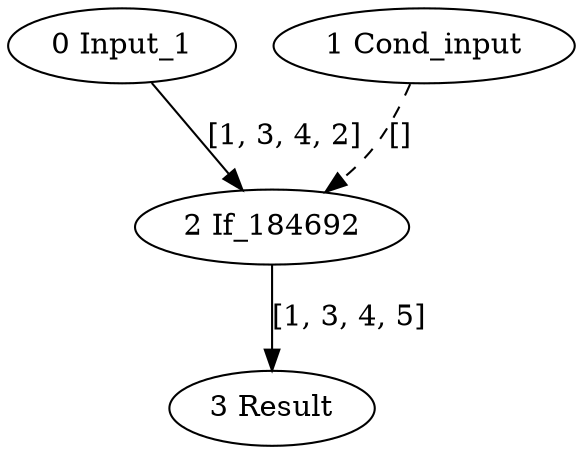 strict digraph  {
"0 Input_1" [id=0, type=Parameter];
"1 Cond_input" [id=1, type=Parameter];
"2 If_184692" [id=2, type=If];
"3 Result" [id=3, type=Result];
"0 Input_1" -> "2 If_184692"  [label="[1, 3, 4, 2]", style=solid];
"1 Cond_input" -> "2 If_184692"  [label="[]", style=dashed];
"2 If_184692" -> "3 Result"  [label="[1, 3, 4, 5]", style=solid];
}
